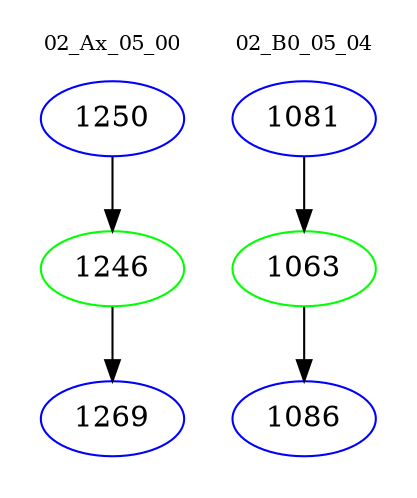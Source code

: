 digraph{
subgraph cluster_0 {
color = white
label = "02_Ax_05_00";
fontsize=10;
T0_1250 [label="1250", color="blue"]
T0_1250 -> T0_1246 [color="black"]
T0_1246 [label="1246", color="green"]
T0_1246 -> T0_1269 [color="black"]
T0_1269 [label="1269", color="blue"]
}
subgraph cluster_1 {
color = white
label = "02_B0_05_04";
fontsize=10;
T1_1081 [label="1081", color="blue"]
T1_1081 -> T1_1063 [color="black"]
T1_1063 [label="1063", color="green"]
T1_1063 -> T1_1086 [color="black"]
T1_1086 [label="1086", color="blue"]
}
}
